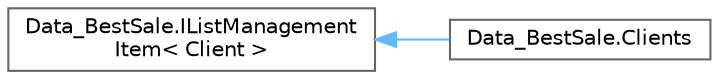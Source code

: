 digraph "Graphical Class Hierarchy"
{
 // LATEX_PDF_SIZE
  bgcolor="transparent";
  edge [fontname=Helvetica,fontsize=10,labelfontname=Helvetica,labelfontsize=10];
  node [fontname=Helvetica,fontsize=10,shape=box,height=0.2,width=0.4];
  rankdir="LR";
  Node0 [id="Node000000",label="Data_BestSale.IListManagement\lItem\< Client \>",height=0.2,width=0.4,color="grey40", fillcolor="white", style="filled",URL="$interface_data___best_sale_1_1_i_list_management_item.html",tooltip=" "];
  Node0 -> Node1 [id="edge8_Node000000_Node000001",dir="back",color="steelblue1",style="solid",tooltip=" "];
  Node1 [id="Node000001",label="Data_BestSale.Clients",height=0.2,width=0.4,color="grey40", fillcolor="white", style="filled",URL="$class_data___best_sale_1_1_clients.html",tooltip="Purpose: Class with the definition and methods to manage a list of clients. Created by: Jose Alves a2..."];
}
